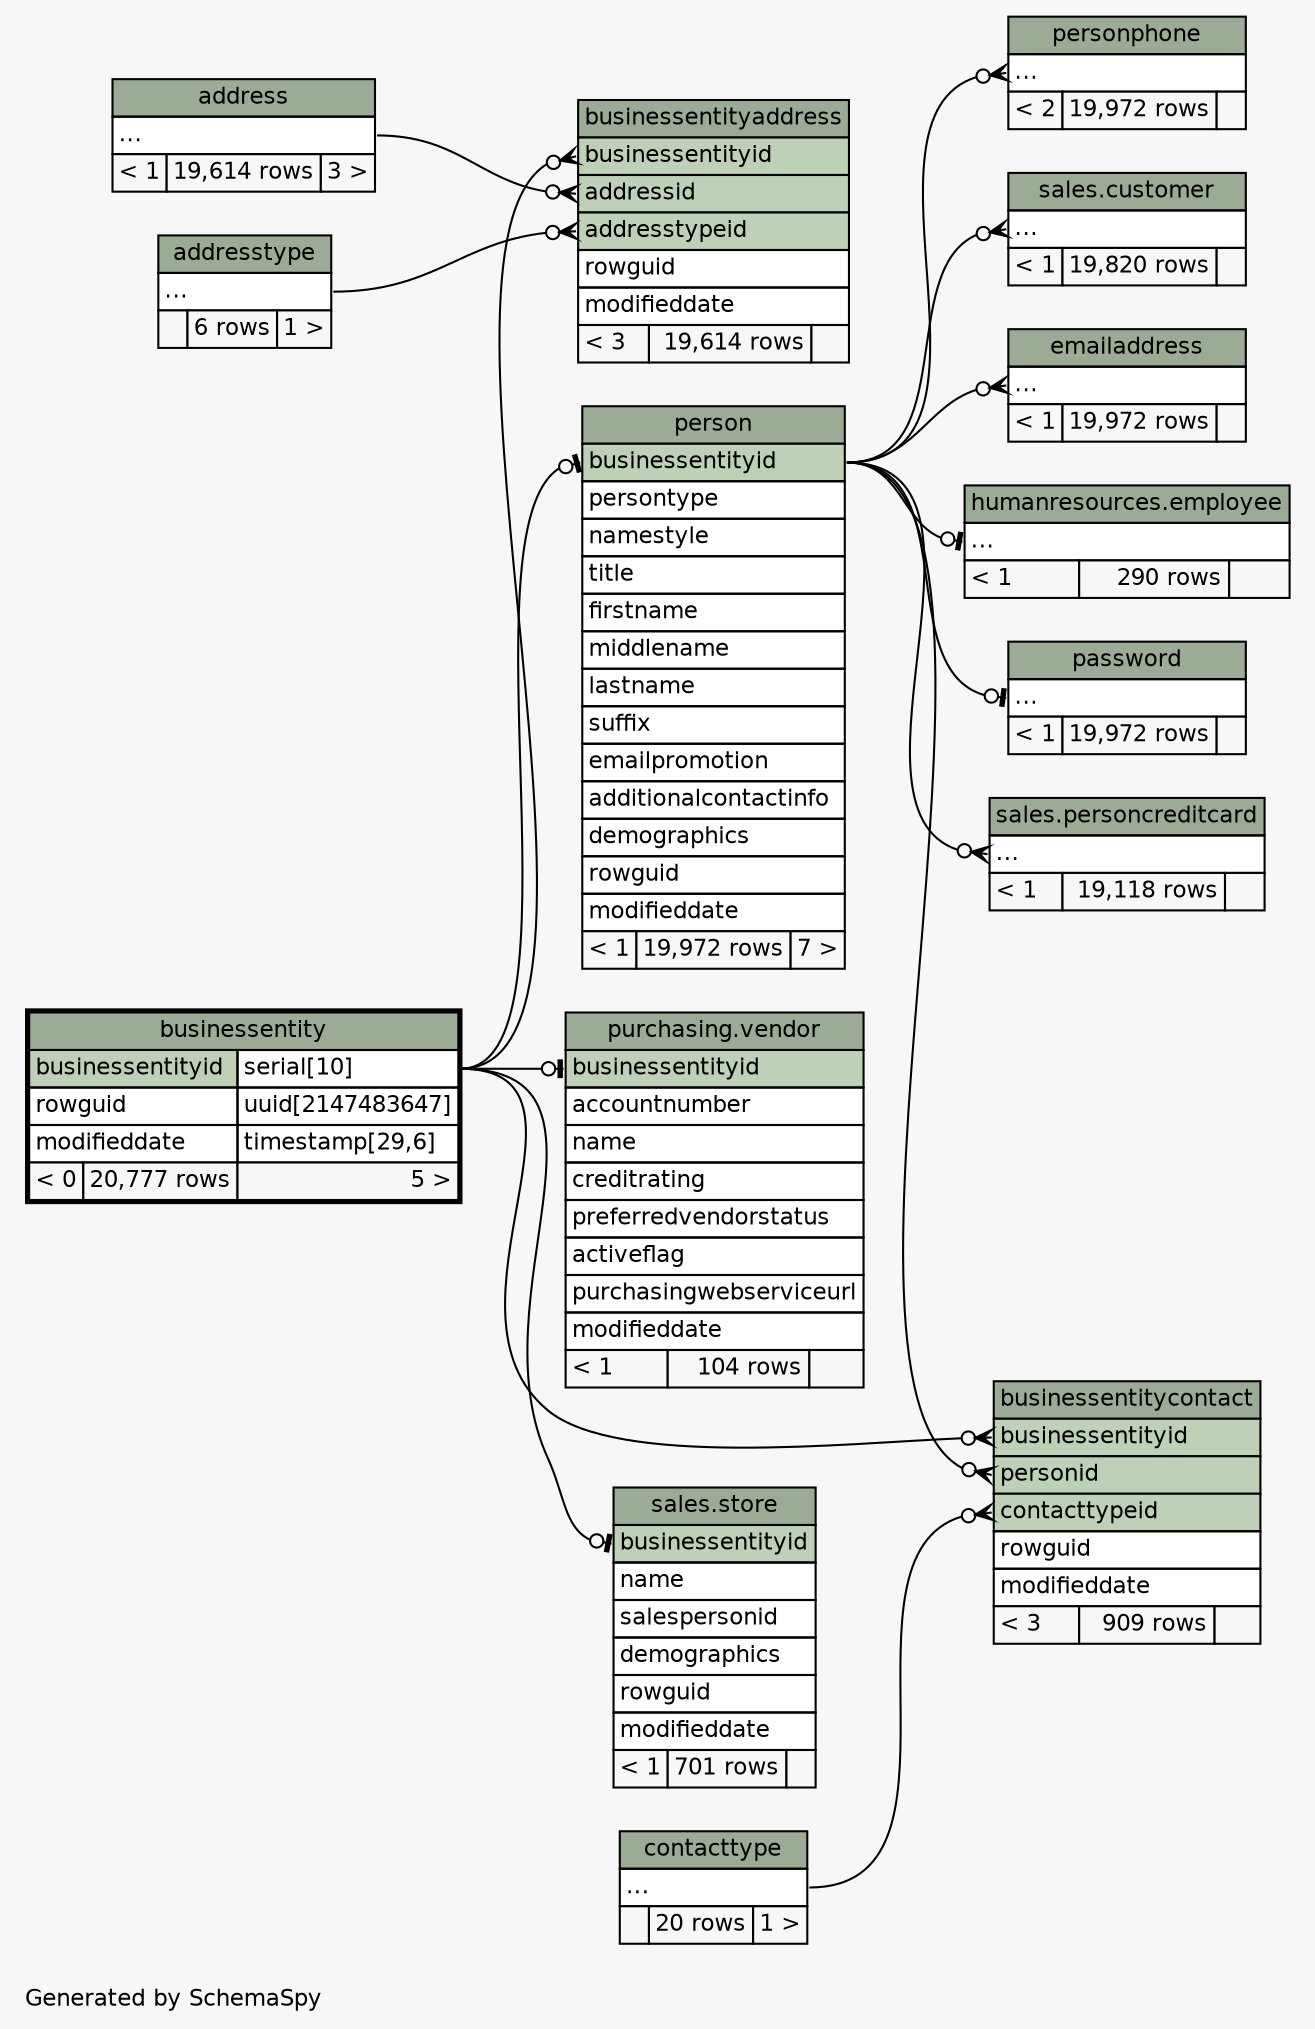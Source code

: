 // dot 2.40.1 on Linux 5.4.0-51-generic
// SchemaSpy rev 590
digraph "twoDegreesRelationshipsDiagram" {
  graph [
    rankdir="RL"
    bgcolor="#f7f7f7"
    label="\nGenerated by SchemaSpy"
    labeljust="l"
    nodesep="0.18"
    ranksep="0.46"
    fontname="Helvetica"
    fontsize="11"
  ];
  node [
    fontname="Helvetica"
    fontsize="11"
    shape="plaintext"
  ];
  edge [
    arrowsize="0.8"
  ];
  "businessentityaddress":"addressid":w -> "address":"elipses":e [arrowhead=none dir=back arrowtail=crowodot];
  "businessentityaddress":"addresstypeid":w -> "addresstype":"elipses":e [arrowhead=none dir=back arrowtail=crowodot];
  "businessentityaddress":"businessentityid":w -> "businessentity":"businessentityid.type":e [arrowhead=none dir=back arrowtail=crowodot];
  "businessentitycontact":"businessentityid":w -> "businessentity":"businessentityid.type":e [arrowhead=none dir=back arrowtail=crowodot];
  "businessentitycontact":"contacttypeid":w -> "contacttype":"elipses":e [arrowhead=none dir=back arrowtail=crowodot];
  "businessentitycontact":"personid":w -> "person":"businessentityid":e [arrowhead=none dir=back arrowtail=crowodot];
  "sales.customer":"elipses":w -> "person":"businessentityid":e [arrowhead=none dir=back arrowtail=crowodot];
  "emailaddress":"elipses":w -> "person":"businessentityid":e [arrowhead=none dir=back arrowtail=crowodot];
  "humanresources.employee":"elipses":w -> "person":"businessentityid":e [arrowhead=none dir=back arrowtail=teeodot];
  "password":"elipses":w -> "person":"businessentityid":e [arrowhead=none dir=back arrowtail=teeodot];
  "person":"businessentityid":w -> "businessentity":"businessentityid.type":e [arrowhead=none dir=back arrowtail=teeodot];
  "sales.personcreditcard":"elipses":w -> "person":"businessentityid":e [arrowhead=none dir=back arrowtail=crowodot];
  "personphone":"elipses":w -> "person":"businessentityid":e [arrowhead=none dir=back arrowtail=crowodot];
  "sales.store":"businessentityid":w -> "businessentity":"businessentityid.type":e [arrowhead=none dir=back arrowtail=teeodot];
  "purchasing.vendor":"businessentityid":w -> "businessentity":"businessentityid.type":e [arrowhead=none dir=back arrowtail=teeodot];
  "address" [
    label=<
    <TABLE BORDER="0" CELLBORDER="1" CELLSPACING="0" BGCOLOR="#ffffff">
      <TR><TD COLSPAN="3" BGCOLOR="#9bab96" ALIGN="CENTER">address</TD></TR>
      <TR><TD PORT="elipses" COLSPAN="3" ALIGN="LEFT">...</TD></TR>
      <TR><TD ALIGN="LEFT" BGCOLOR="#f7f7f7">&lt; 1</TD><TD ALIGN="RIGHT" BGCOLOR="#f7f7f7">19,614 rows</TD><TD ALIGN="RIGHT" BGCOLOR="#f7f7f7">3 &gt;</TD></TR>
    </TABLE>>
    URL="address.html"
    tooltip="address"
  ];
  "addresstype" [
    label=<
    <TABLE BORDER="0" CELLBORDER="1" CELLSPACING="0" BGCOLOR="#ffffff">
      <TR><TD COLSPAN="3" BGCOLOR="#9bab96" ALIGN="CENTER">addresstype</TD></TR>
      <TR><TD PORT="elipses" COLSPAN="3" ALIGN="LEFT">...</TD></TR>
      <TR><TD ALIGN="LEFT" BGCOLOR="#f7f7f7">  </TD><TD ALIGN="RIGHT" BGCOLOR="#f7f7f7">6 rows</TD><TD ALIGN="RIGHT" BGCOLOR="#f7f7f7">1 &gt;</TD></TR>
    </TABLE>>
    URL="addresstype.html"
    tooltip="addresstype"
  ];
  "businessentity" [
    label=<
    <TABLE BORDER="2" CELLBORDER="1" CELLSPACING="0" BGCOLOR="#ffffff">
      <TR><TD COLSPAN="3" BGCOLOR="#9bab96" ALIGN="CENTER">businessentity</TD></TR>
      <TR><TD PORT="businessentityid" COLSPAN="2" BGCOLOR="#bed1b8" ALIGN="LEFT">businessentityid</TD><TD PORT="businessentityid.type" ALIGN="LEFT">serial[10]</TD></TR>
      <TR><TD PORT="rowguid" COLSPAN="2" ALIGN="LEFT">rowguid</TD><TD PORT="rowguid.type" ALIGN="LEFT">uuid[2147483647]</TD></TR>
      <TR><TD PORT="modifieddate" COLSPAN="2" ALIGN="LEFT">modifieddate</TD><TD PORT="modifieddate.type" ALIGN="LEFT">timestamp[29,6]</TD></TR>
      <TR><TD ALIGN="LEFT" BGCOLOR="#f7f7f7">&lt; 0</TD><TD ALIGN="RIGHT" BGCOLOR="#f7f7f7">20,777 rows</TD><TD ALIGN="RIGHT" BGCOLOR="#f7f7f7">5 &gt;</TD></TR>
    </TABLE>>
    URL="businessentity.html"
    tooltip="businessentity"
  ];
  "businessentityaddress" [
    label=<
    <TABLE BORDER="0" CELLBORDER="1" CELLSPACING="0" BGCOLOR="#ffffff">
      <TR><TD COLSPAN="3" BGCOLOR="#9bab96" ALIGN="CENTER">businessentityaddress</TD></TR>
      <TR><TD PORT="businessentityid" COLSPAN="3" BGCOLOR="#bed1b8" ALIGN="LEFT">businessentityid</TD></TR>
      <TR><TD PORT="addressid" COLSPAN="3" BGCOLOR="#bed1b8" ALIGN="LEFT">addressid</TD></TR>
      <TR><TD PORT="addresstypeid" COLSPAN="3" BGCOLOR="#bed1b8" ALIGN="LEFT">addresstypeid</TD></TR>
      <TR><TD PORT="rowguid" COLSPAN="3" ALIGN="LEFT">rowguid</TD></TR>
      <TR><TD PORT="modifieddate" COLSPAN="3" ALIGN="LEFT">modifieddate</TD></TR>
      <TR><TD ALIGN="LEFT" BGCOLOR="#f7f7f7">&lt; 3</TD><TD ALIGN="RIGHT" BGCOLOR="#f7f7f7">19,614 rows</TD><TD ALIGN="RIGHT" BGCOLOR="#f7f7f7">  </TD></TR>
    </TABLE>>
    URL="businessentityaddress.html"
    tooltip="businessentityaddress"
  ];
  "businessentitycontact" [
    label=<
    <TABLE BORDER="0" CELLBORDER="1" CELLSPACING="0" BGCOLOR="#ffffff">
      <TR><TD COLSPAN="3" BGCOLOR="#9bab96" ALIGN="CENTER">businessentitycontact</TD></TR>
      <TR><TD PORT="businessentityid" COLSPAN="3" BGCOLOR="#bed1b8" ALIGN="LEFT">businessentityid</TD></TR>
      <TR><TD PORT="personid" COLSPAN="3" BGCOLOR="#bed1b8" ALIGN="LEFT">personid</TD></TR>
      <TR><TD PORT="contacttypeid" COLSPAN="3" BGCOLOR="#bed1b8" ALIGN="LEFT">contacttypeid</TD></TR>
      <TR><TD PORT="rowguid" COLSPAN="3" ALIGN="LEFT">rowguid</TD></TR>
      <TR><TD PORT="modifieddate" COLSPAN="3" ALIGN="LEFT">modifieddate</TD></TR>
      <TR><TD ALIGN="LEFT" BGCOLOR="#f7f7f7">&lt; 3</TD><TD ALIGN="RIGHT" BGCOLOR="#f7f7f7">909 rows</TD><TD ALIGN="RIGHT" BGCOLOR="#f7f7f7">  </TD></TR>
    </TABLE>>
    URL="businessentitycontact.html"
    tooltip="businessentitycontact"
  ];
  "contacttype" [
    label=<
    <TABLE BORDER="0" CELLBORDER="1" CELLSPACING="0" BGCOLOR="#ffffff">
      <TR><TD COLSPAN="3" BGCOLOR="#9bab96" ALIGN="CENTER">contacttype</TD></TR>
      <TR><TD PORT="elipses" COLSPAN="3" ALIGN="LEFT">...</TD></TR>
      <TR><TD ALIGN="LEFT" BGCOLOR="#f7f7f7">  </TD><TD ALIGN="RIGHT" BGCOLOR="#f7f7f7">20 rows</TD><TD ALIGN="RIGHT" BGCOLOR="#f7f7f7">1 &gt;</TD></TR>
    </TABLE>>
    URL="contacttype.html"
    tooltip="contacttype"
  ];
  "sales.customer" [
    label=<
    <TABLE BORDER="0" CELLBORDER="1" CELLSPACING="0" BGCOLOR="#ffffff">
      <TR><TD COLSPAN="3" BGCOLOR="#9bab96" ALIGN="CENTER">sales.customer</TD></TR>
      <TR><TD PORT="elipses" COLSPAN="3" ALIGN="LEFT">...</TD></TR>
      <TR><TD ALIGN="LEFT" BGCOLOR="#f7f7f7">&lt; 1</TD><TD ALIGN="RIGHT" BGCOLOR="#f7f7f7">19,820 rows</TD><TD ALIGN="RIGHT" BGCOLOR="#f7f7f7">  </TD></TR>
    </TABLE>>
    tooltip="sales.customer"
  ];
  "emailaddress" [
    label=<
    <TABLE BORDER="0" CELLBORDER="1" CELLSPACING="0" BGCOLOR="#ffffff">
      <TR><TD COLSPAN="3" BGCOLOR="#9bab96" ALIGN="CENTER">emailaddress</TD></TR>
      <TR><TD PORT="elipses" COLSPAN="3" ALIGN="LEFT">...</TD></TR>
      <TR><TD ALIGN="LEFT" BGCOLOR="#f7f7f7">&lt; 1</TD><TD ALIGN="RIGHT" BGCOLOR="#f7f7f7">19,972 rows</TD><TD ALIGN="RIGHT" BGCOLOR="#f7f7f7">  </TD></TR>
    </TABLE>>
    URL="emailaddress.html"
    tooltip="emailaddress"
  ];
  "humanresources.employee" [
    label=<
    <TABLE BORDER="0" CELLBORDER="1" CELLSPACING="0" BGCOLOR="#ffffff">
      <TR><TD COLSPAN="3" BGCOLOR="#9bab96" ALIGN="CENTER">humanresources.employee</TD></TR>
      <TR><TD PORT="elipses" COLSPAN="3" ALIGN="LEFT">...</TD></TR>
      <TR><TD ALIGN="LEFT" BGCOLOR="#f7f7f7">&lt; 1</TD><TD ALIGN="RIGHT" BGCOLOR="#f7f7f7">290 rows</TD><TD ALIGN="RIGHT" BGCOLOR="#f7f7f7">  </TD></TR>
    </TABLE>>
    tooltip="humanresources.employee"
  ];
  "password" [
    label=<
    <TABLE BORDER="0" CELLBORDER="1" CELLSPACING="0" BGCOLOR="#ffffff">
      <TR><TD COLSPAN="3" BGCOLOR="#9bab96" ALIGN="CENTER">password</TD></TR>
      <TR><TD PORT="elipses" COLSPAN="3" ALIGN="LEFT">...</TD></TR>
      <TR><TD ALIGN="LEFT" BGCOLOR="#f7f7f7">&lt; 1</TD><TD ALIGN="RIGHT" BGCOLOR="#f7f7f7">19,972 rows</TD><TD ALIGN="RIGHT" BGCOLOR="#f7f7f7">  </TD></TR>
    </TABLE>>
    URL="password.html"
    tooltip="password"
  ];
  "person" [
    label=<
    <TABLE BORDER="0" CELLBORDER="1" CELLSPACING="0" BGCOLOR="#ffffff">
      <TR><TD COLSPAN="3" BGCOLOR="#9bab96" ALIGN="CENTER">person</TD></TR>
      <TR><TD PORT="businessentityid" COLSPAN="3" BGCOLOR="#bed1b8" ALIGN="LEFT">businessentityid</TD></TR>
      <TR><TD PORT="persontype" COLSPAN="3" ALIGN="LEFT">persontype</TD></TR>
      <TR><TD PORT="namestyle" COLSPAN="3" ALIGN="LEFT">namestyle</TD></TR>
      <TR><TD PORT="title" COLSPAN="3" ALIGN="LEFT">title</TD></TR>
      <TR><TD PORT="firstname" COLSPAN="3" ALIGN="LEFT">firstname</TD></TR>
      <TR><TD PORT="middlename" COLSPAN="3" ALIGN="LEFT">middlename</TD></TR>
      <TR><TD PORT="lastname" COLSPAN="3" ALIGN="LEFT">lastname</TD></TR>
      <TR><TD PORT="suffix" COLSPAN="3" ALIGN="LEFT">suffix</TD></TR>
      <TR><TD PORT="emailpromotion" COLSPAN="3" ALIGN="LEFT">emailpromotion</TD></TR>
      <TR><TD PORT="additionalcontactinfo" COLSPAN="3" ALIGN="LEFT">additionalcontactinfo</TD></TR>
      <TR><TD PORT="demographics" COLSPAN="3" ALIGN="LEFT">demographics</TD></TR>
      <TR><TD PORT="rowguid" COLSPAN="3" ALIGN="LEFT">rowguid</TD></TR>
      <TR><TD PORT="modifieddate" COLSPAN="3" ALIGN="LEFT">modifieddate</TD></TR>
      <TR><TD ALIGN="LEFT" BGCOLOR="#f7f7f7">&lt; 1</TD><TD ALIGN="RIGHT" BGCOLOR="#f7f7f7">19,972 rows</TD><TD ALIGN="RIGHT" BGCOLOR="#f7f7f7">7 &gt;</TD></TR>
    </TABLE>>
    URL="person.html"
    tooltip="person"
  ];
  "sales.personcreditcard" [
    label=<
    <TABLE BORDER="0" CELLBORDER="1" CELLSPACING="0" BGCOLOR="#ffffff">
      <TR><TD COLSPAN="3" BGCOLOR="#9bab96" ALIGN="CENTER">sales.personcreditcard</TD></TR>
      <TR><TD PORT="elipses" COLSPAN="3" ALIGN="LEFT">...</TD></TR>
      <TR><TD ALIGN="LEFT" BGCOLOR="#f7f7f7">&lt; 1</TD><TD ALIGN="RIGHT" BGCOLOR="#f7f7f7">19,118 rows</TD><TD ALIGN="RIGHT" BGCOLOR="#f7f7f7">  </TD></TR>
    </TABLE>>
    tooltip="sales.personcreditcard"
  ];
  "personphone" [
    label=<
    <TABLE BORDER="0" CELLBORDER="1" CELLSPACING="0" BGCOLOR="#ffffff">
      <TR><TD COLSPAN="3" BGCOLOR="#9bab96" ALIGN="CENTER">personphone</TD></TR>
      <TR><TD PORT="elipses" COLSPAN="3" ALIGN="LEFT">...</TD></TR>
      <TR><TD ALIGN="LEFT" BGCOLOR="#f7f7f7">&lt; 2</TD><TD ALIGN="RIGHT" BGCOLOR="#f7f7f7">19,972 rows</TD><TD ALIGN="RIGHT" BGCOLOR="#f7f7f7">  </TD></TR>
    </TABLE>>
    URL="personphone.html"
    tooltip="personphone"
  ];
  "sales.store" [
    label=<
    <TABLE BORDER="0" CELLBORDER="1" CELLSPACING="0" BGCOLOR="#ffffff">
      <TR><TD COLSPAN="3" BGCOLOR="#9bab96" ALIGN="CENTER">sales.store</TD></TR>
      <TR><TD PORT="businessentityid" COLSPAN="3" BGCOLOR="#bed1b8" ALIGN="LEFT">businessentityid</TD></TR>
      <TR><TD PORT="name" COLSPAN="3" ALIGN="LEFT">name</TD></TR>
      <TR><TD PORT="salespersonid" COLSPAN="3" ALIGN="LEFT">salespersonid</TD></TR>
      <TR><TD PORT="demographics" COLSPAN="3" ALIGN="LEFT">demographics</TD></TR>
      <TR><TD PORT="rowguid" COLSPAN="3" ALIGN="LEFT">rowguid</TD></TR>
      <TR><TD PORT="modifieddate" COLSPAN="3" ALIGN="LEFT">modifieddate</TD></TR>
      <TR><TD ALIGN="LEFT" BGCOLOR="#f7f7f7">&lt; 1</TD><TD ALIGN="RIGHT" BGCOLOR="#f7f7f7">701 rows</TD><TD ALIGN="RIGHT" BGCOLOR="#f7f7f7">  </TD></TR>
    </TABLE>>
    tooltip="sales.store"
  ];
  "purchasing.vendor" [
    label=<
    <TABLE BORDER="0" CELLBORDER="1" CELLSPACING="0" BGCOLOR="#ffffff">
      <TR><TD COLSPAN="3" BGCOLOR="#9bab96" ALIGN="CENTER">purchasing.vendor</TD></TR>
      <TR><TD PORT="businessentityid" COLSPAN="3" BGCOLOR="#bed1b8" ALIGN="LEFT">businessentityid</TD></TR>
      <TR><TD PORT="accountnumber" COLSPAN="3" ALIGN="LEFT">accountnumber</TD></TR>
      <TR><TD PORT="name" COLSPAN="3" ALIGN="LEFT">name</TD></TR>
      <TR><TD PORT="creditrating" COLSPAN="3" ALIGN="LEFT">creditrating</TD></TR>
      <TR><TD PORT="preferredvendorstatus" COLSPAN="3" ALIGN="LEFT">preferredvendorstatus</TD></TR>
      <TR><TD PORT="activeflag" COLSPAN="3" ALIGN="LEFT">activeflag</TD></TR>
      <TR><TD PORT="purchasingwebserviceurl" COLSPAN="3" ALIGN="LEFT">purchasingwebserviceurl</TD></TR>
      <TR><TD PORT="modifieddate" COLSPAN="3" ALIGN="LEFT">modifieddate</TD></TR>
      <TR><TD ALIGN="LEFT" BGCOLOR="#f7f7f7">&lt; 1</TD><TD ALIGN="RIGHT" BGCOLOR="#f7f7f7">104 rows</TD><TD ALIGN="RIGHT" BGCOLOR="#f7f7f7">  </TD></TR>
    </TABLE>>
    tooltip="purchasing.vendor"
  ];
}
